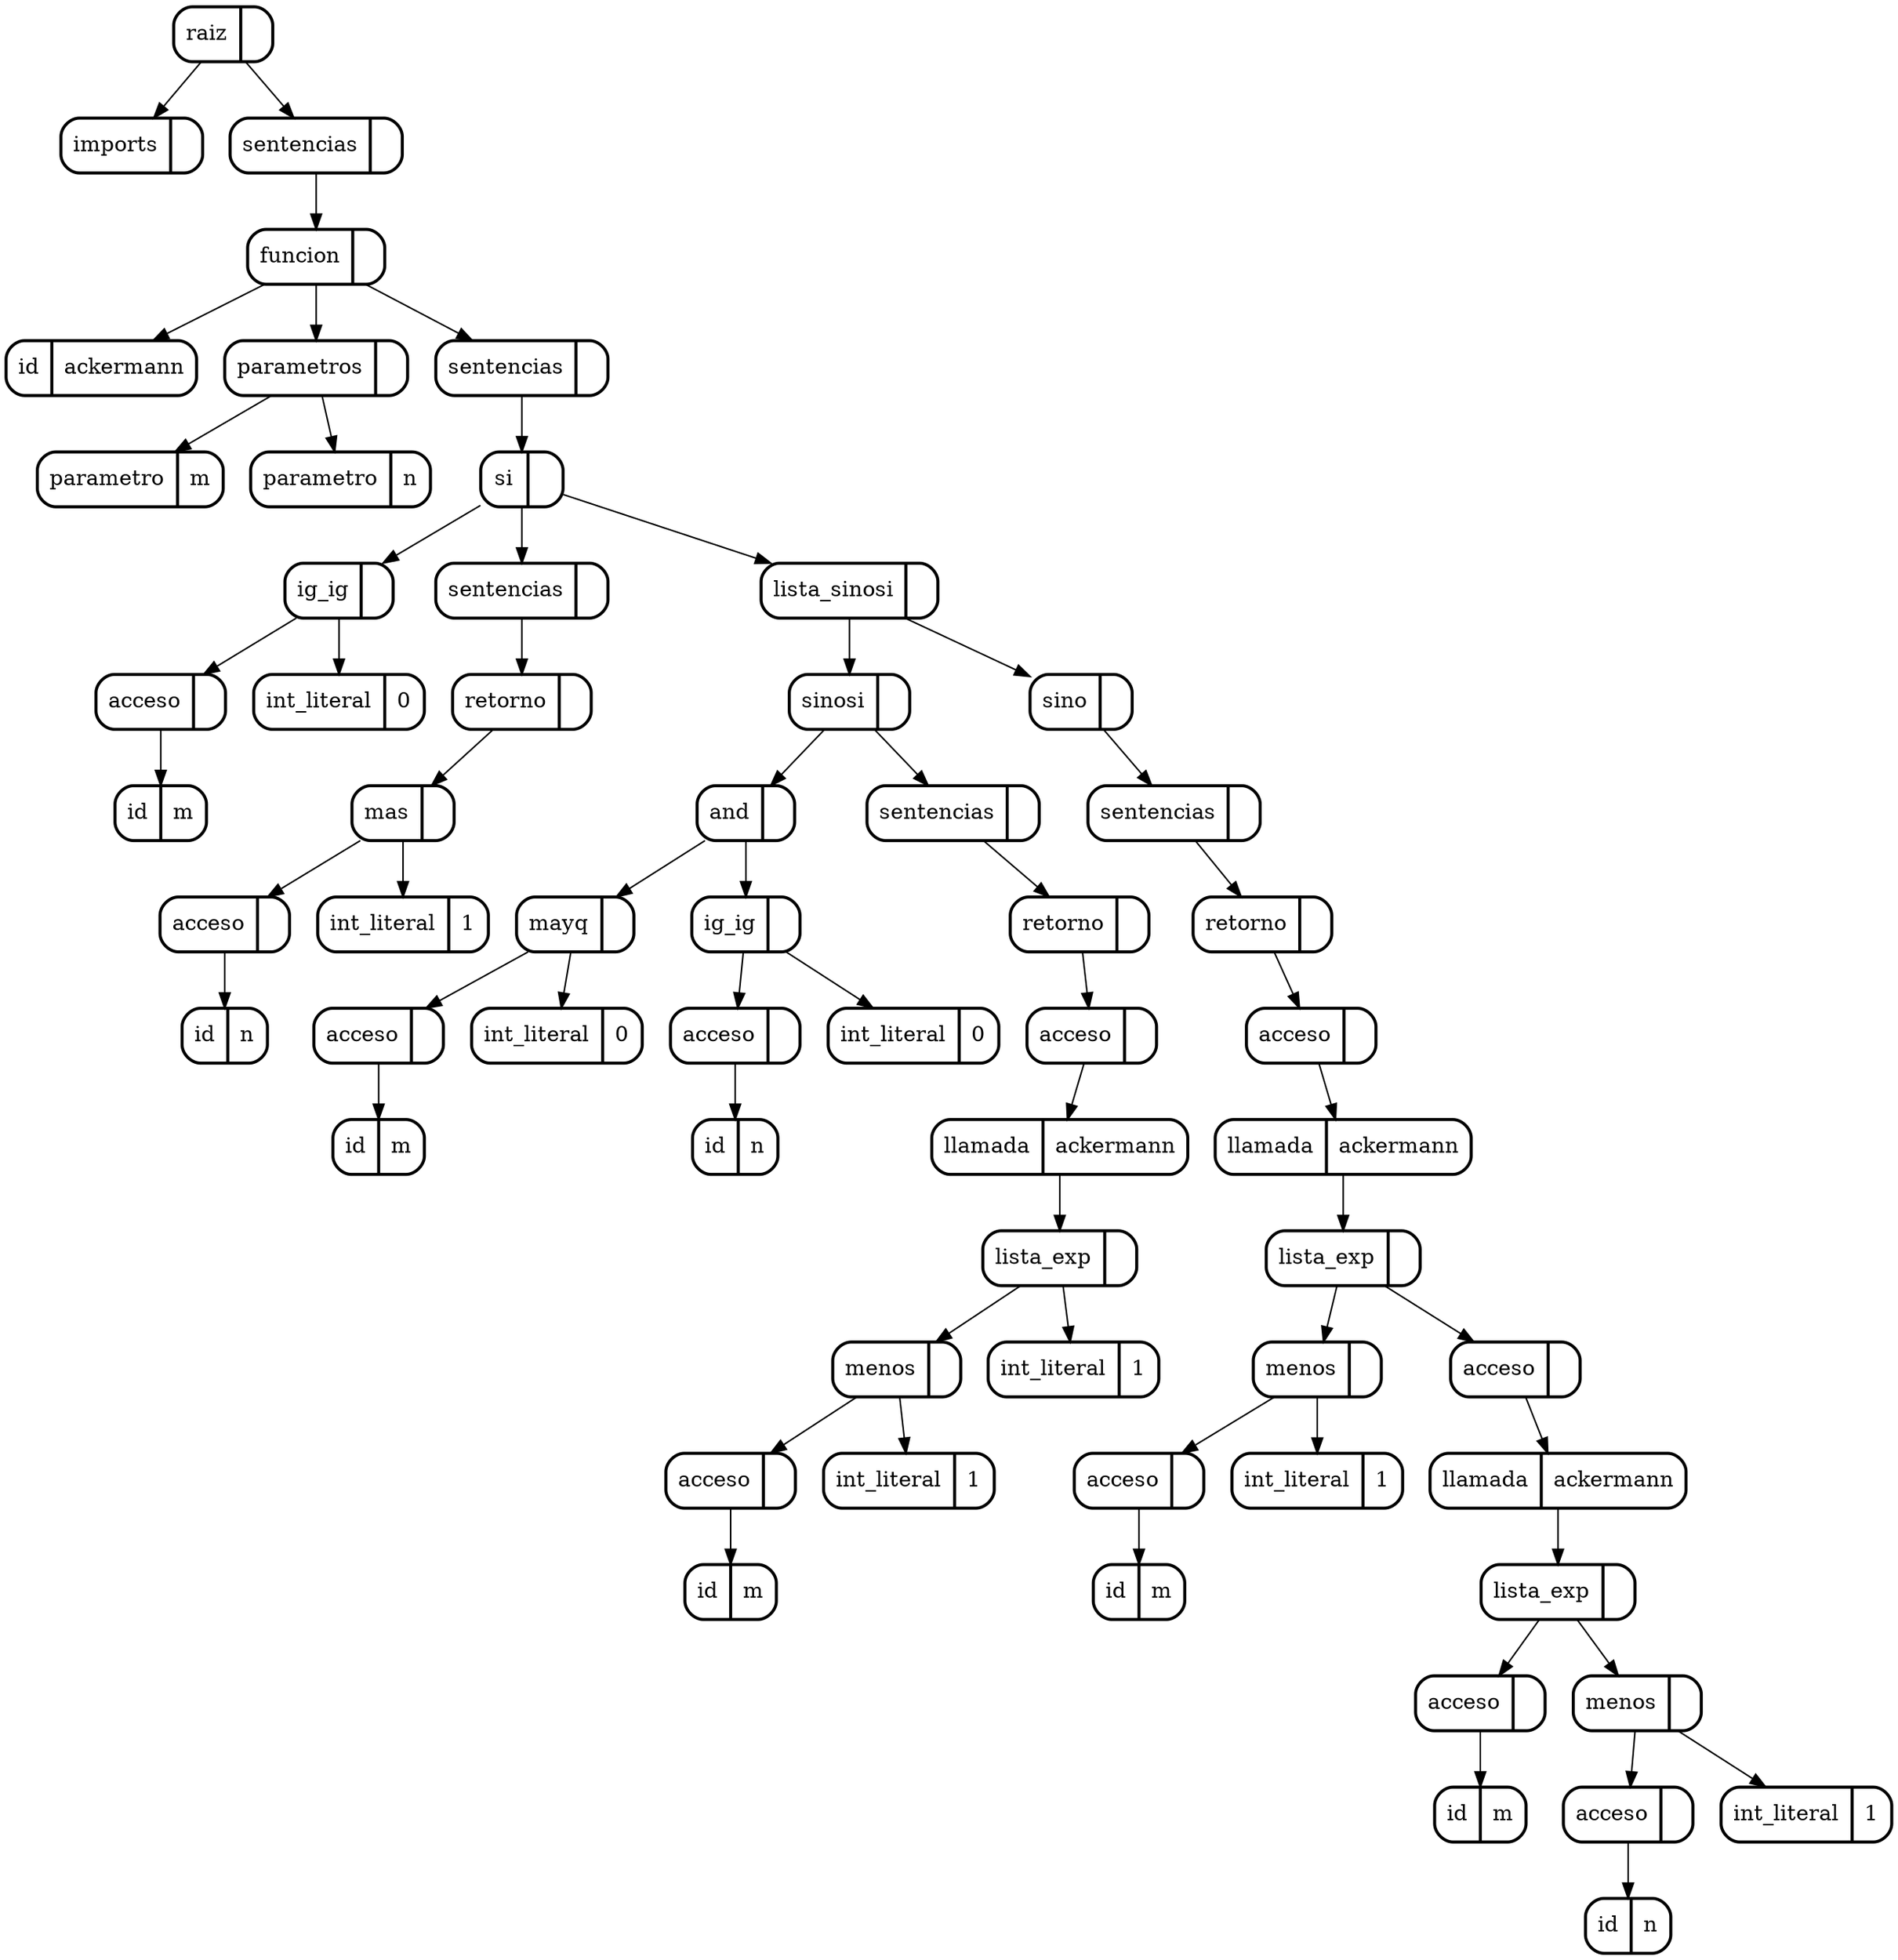 digraph G {
node[shape=Mrecord]
63[label="raiz | ",style=bold]
1[label="imports | ",style=bold]
{63}->{1}
62[label="sentencias | ",style=bold]
{63}->{62}
60[label="funcion | ",style=bold]
{62}->{60}
61[label="id | ackermann",style=bold]
{60}->{61}
2[label="parametros | ",style=bold]
{60}->{2}
3[label="parametro | m",style=bold]
{2}->{3}
4[label="parametro | n",style=bold]
{2}->{4}
59[label="sentencias | ",style=bold]
{60}->{59}
58[label="si | ",style=bold]
{59}->{58}
8[label="ig_ig | ",style=bold]
{58}->{8}
6[label="acceso | ",style=bold]
{8}->{6}
5[label="id | m",style=bold]
{6}->{5}
7[label="int_literal | 0",style=bold]
{8}->{7}
14[label="sentencias | ",style=bold]
{58}->{14}
13[label="retorno | ",style=bold]
{14}->{13}
12[label="mas | ",style=bold]
{13}->{12}
10[label="acceso | ",style=bold]
{12}->{10}
9[label="id | n",style=bold]
{10}->{9}
11[label="int_literal | 1",style=bold]
{12}->{11}
36[label="lista_sinosi | ",style=bold]
{58}->{36}
35[label="sinosi | ",style=bold]
{36}->{35}
23[label="and | ",style=bold]
{35}->{23}
18[label="mayq | ",style=bold]
{23}->{18}
16[label="acceso | ",style=bold]
{18}->{16}
15[label="id | m",style=bold]
{16}->{15}
17[label="int_literal | 0",style=bold]
{18}->{17}
22[label="ig_ig | ",style=bold]
{23}->{22}
20[label="acceso | ",style=bold]
{22}->{20}
19[label="id | n",style=bold]
{20}->{19}
21[label="int_literal | 0",style=bold]
{22}->{21}
34[label="sentencias | ",style=bold]
{35}->{34}
33[label="retorno | ",style=bold]
{34}->{33}
32[label="acceso | ",style=bold]
{33}->{32}
31[label="llamada | ackermann",style=bold]
{32}->{31}
29[label="lista_exp | ",style=bold]
{31}->{29}
28[label="menos | ",style=bold]
{29}->{28}
26[label="acceso | ",style=bold]
{28}->{26}
25[label="id | m",style=bold]
{26}->{25}
27[label="int_literal | 1",style=bold]
{28}->{27}
30[label="int_literal | 1",style=bold]
{29}->{30}
57[label="sino | ",style=bold]
{36}->{57}
56[label="sentencias | ",style=bold]
{57}->{56}
55[label="retorno | ",style=bold]
{56}->{55}
54[label="acceso | ",style=bold]
{55}->{54}
53[label="llamada | ackermann",style=bold]
{54}->{53}
42[label="lista_exp | ",style=bold]
{53}->{42}
41[label="menos | ",style=bold]
{42}->{41}
39[label="acceso | ",style=bold]
{41}->{39}
38[label="id | m",style=bold]
{39}->{38}
40[label="int_literal | 1",style=bold]
{41}->{40}
52[label="acceso | ",style=bold]
{42}->{52}
51[label="llamada | ackermann",style=bold]
{52}->{51}
46[label="lista_exp | ",style=bold]
{51}->{46}
45[label="acceso | ",style=bold]
{46}->{45}
44[label="id | m",style=bold]
{45}->{44}
50[label="menos | ",style=bold]
{46}->{50}
48[label="acceso | ",style=bold]
{50}->{48}
47[label="id | n",style=bold]
{48}->{47}
49[label="int_literal | 1",style=bold]
{50}->{49}

}